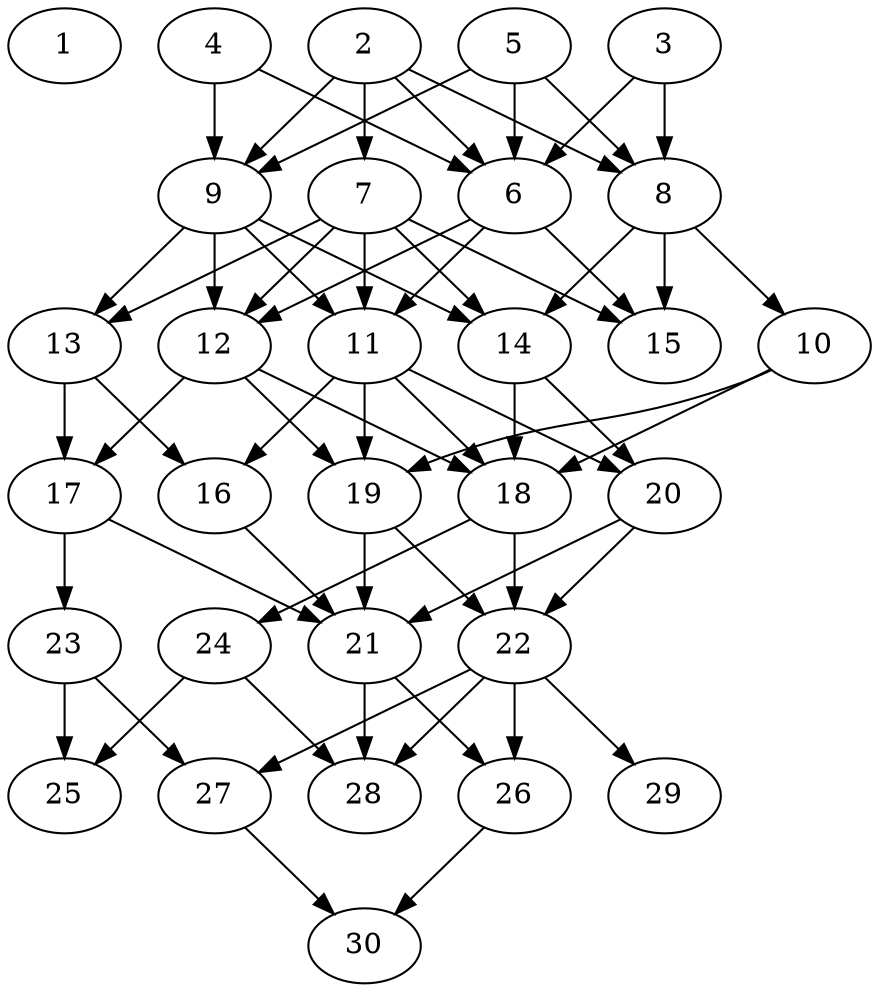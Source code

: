 // DAG automatically generated by daggen at Thu Oct  3 14:04:18 2019
// ./daggen --dot -n 30 --ccr 0.3 --fat 0.5 --regular 0.7 --density 0.7 --mindata 5242880 --maxdata 52428800 
digraph G {
  1 [size="72970240", alpha="0.11", expect_size="21891072"] 
  2 [size="157344427", alpha="0.10", expect_size="47203328"] 
  2 -> 6 [size ="47203328"]
  2 -> 7 [size ="47203328"]
  2 -> 8 [size ="47203328"]
  2 -> 9 [size ="47203328"]
  3 [size="140868267", alpha="0.18", expect_size="42260480"] 
  3 -> 6 [size ="42260480"]
  3 -> 8 [size ="42260480"]
  4 [size="154740053", alpha="0.02", expect_size="46422016"] 
  4 -> 6 [size ="46422016"]
  4 -> 9 [size ="46422016"]
  5 [size="81701547", alpha="0.11", expect_size="24510464"] 
  5 -> 6 [size ="24510464"]
  5 -> 8 [size ="24510464"]
  5 -> 9 [size ="24510464"]
  6 [size="94842880", alpha="0.07", expect_size="28452864"] 
  6 -> 11 [size ="28452864"]
  6 -> 12 [size ="28452864"]
  6 -> 15 [size ="28452864"]
  7 [size="89504427", alpha="0.12", expect_size="26851328"] 
  7 -> 11 [size ="26851328"]
  7 -> 12 [size ="26851328"]
  7 -> 13 [size ="26851328"]
  7 -> 14 [size ="26851328"]
  7 -> 15 [size ="26851328"]
  8 [size="18875733", alpha="0.17", expect_size="5662720"] 
  8 -> 10 [size ="5662720"]
  8 -> 14 [size ="5662720"]
  8 -> 15 [size ="5662720"]
  9 [size="121033387", alpha="0.14", expect_size="36310016"] 
  9 -> 11 [size ="36310016"]
  9 -> 12 [size ="36310016"]
  9 -> 13 [size ="36310016"]
  9 -> 14 [size ="36310016"]
  10 [size="86282240", alpha="0.10", expect_size="25884672"] 
  10 -> 18 [size ="25884672"]
  10 -> 19 [size ="25884672"]
  11 [size="136717653", alpha="0.07", expect_size="41015296"] 
  11 -> 16 [size ="41015296"]
  11 -> 18 [size ="41015296"]
  11 -> 19 [size ="41015296"]
  11 -> 20 [size ="41015296"]
  12 [size="64925013", alpha="0.02", expect_size="19477504"] 
  12 -> 17 [size ="19477504"]
  12 -> 18 [size ="19477504"]
  12 -> 19 [size ="19477504"]
  13 [size="147097600", alpha="0.08", expect_size="44129280"] 
  13 -> 16 [size ="44129280"]
  13 -> 17 [size ="44129280"]
  14 [size="128942080", alpha="0.12", expect_size="38682624"] 
  14 -> 18 [size ="38682624"]
  14 -> 20 [size ="38682624"]
  15 [size="142523733", alpha="0.17", expect_size="42757120"] 
  16 [size="68935680", alpha="0.08", expect_size="20680704"] 
  16 -> 21 [size ="20680704"]
  17 [size="125996373", alpha="0.14", expect_size="37798912"] 
  17 -> 21 [size ="37798912"]
  17 -> 23 [size ="37798912"]
  18 [size="59279360", alpha="0.14", expect_size="17783808"] 
  18 -> 22 [size ="17783808"]
  18 -> 24 [size ="17783808"]
  19 [size="33331200", alpha="0.00", expect_size="9999360"] 
  19 -> 21 [size ="9999360"]
  19 -> 22 [size ="9999360"]
  20 [size="142810453", alpha="0.15", expect_size="42843136"] 
  20 -> 21 [size ="42843136"]
  20 -> 22 [size ="42843136"]
  21 [size="67031040", alpha="0.17", expect_size="20109312"] 
  21 -> 26 [size ="20109312"]
  21 -> 28 [size ="20109312"]
  22 [size="121596587", alpha="0.16", expect_size="36478976"] 
  22 -> 26 [size ="36478976"]
  22 -> 27 [size ="36478976"]
  22 -> 28 [size ="36478976"]
  22 -> 29 [size ="36478976"]
  23 [size="137482240", alpha="0.12", expect_size="41244672"] 
  23 -> 25 [size ="41244672"]
  23 -> 27 [size ="41244672"]
  24 [size="40478720", alpha="0.04", expect_size="12143616"] 
  24 -> 25 [size ="12143616"]
  24 -> 28 [size ="12143616"]
  25 [size="134249813", alpha="0.05", expect_size="40274944"] 
  26 [size="108960427", alpha="0.16", expect_size="32688128"] 
  26 -> 30 [size ="32688128"]
  27 [size="168953173", alpha="0.16", expect_size="50685952"] 
  27 -> 30 [size ="50685952"]
  28 [size="118807893", alpha="0.16", expect_size="35642368"] 
  29 [size="70976853", alpha="0.09", expect_size="21293056"] 
  30 [size="72345600", alpha="0.11", expect_size="21703680"] 
}
